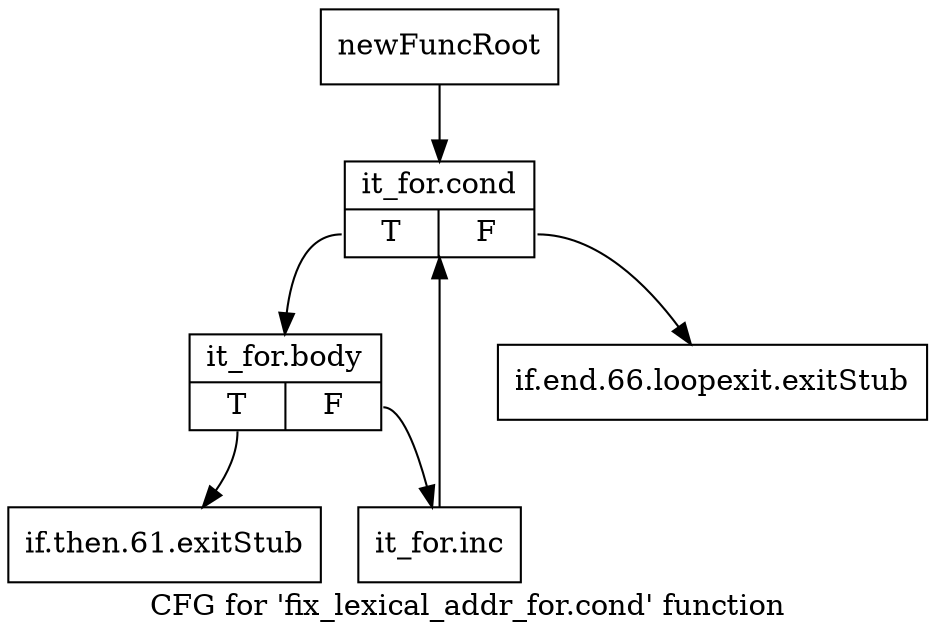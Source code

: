 digraph "CFG for 'fix_lexical_addr_for.cond' function" {
	label="CFG for 'fix_lexical_addr_for.cond' function";

	Node0xb048100 [shape=record,label="{newFuncRoot}"];
	Node0xb048100 -> Node0xb0485c0;
	Node0xb048520 [shape=record,label="{if.end.66.loopexit.exitStub}"];
	Node0xb048570 [shape=record,label="{if.then.61.exitStub}"];
	Node0xb0485c0 [shape=record,label="{it_for.cond|{<s0>T|<s1>F}}"];
	Node0xb0485c0:s0 -> Node0xb048610;
	Node0xb0485c0:s1 -> Node0xb048520;
	Node0xb048610 [shape=record,label="{it_for.body|{<s0>T|<s1>F}}"];
	Node0xb048610:s0 -> Node0xb048570;
	Node0xb048610:s1 -> Node0xb048660;
	Node0xb048660 [shape=record,label="{it_for.inc}"];
	Node0xb048660 -> Node0xb0485c0;
}
